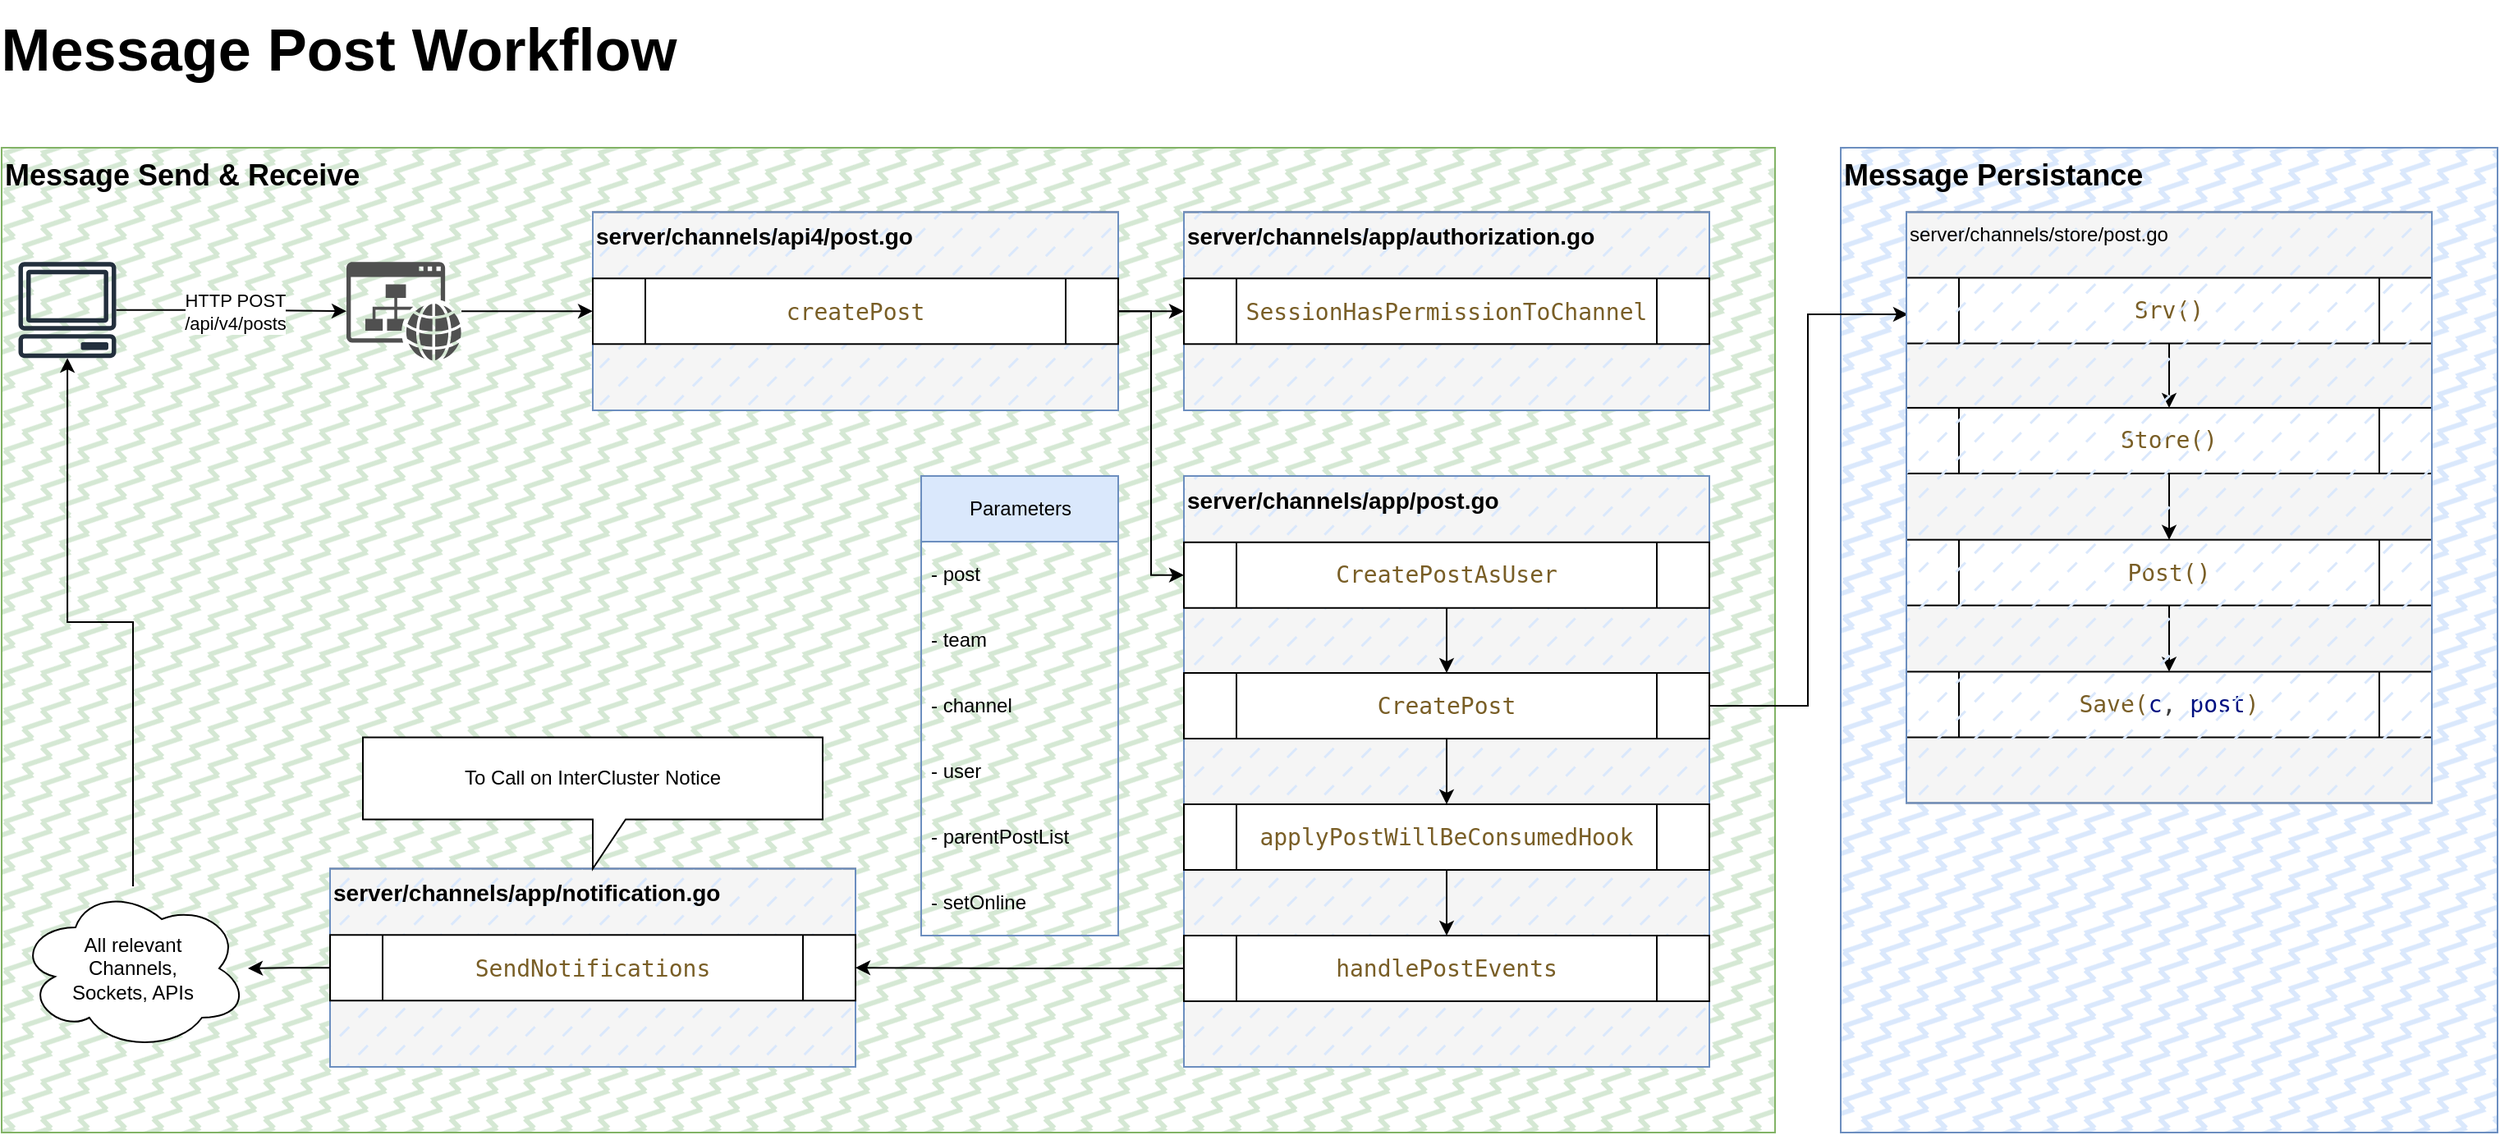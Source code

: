 <mxfile version="24.2.5" type="device">
  <diagram name="Page-1" id="s_8aUNFBbQeepLU4HA4D">
    <mxGraphModel dx="1687" dy="1027" grid="1" gridSize="10" guides="1" tooltips="1" connect="1" arrows="1" fold="1" page="1" pageScale="1" pageWidth="850" pageHeight="1100" math="0" shadow="0">
      <root>
        <mxCell id="0" />
        <mxCell id="1" parent="0" />
        <mxCell id="sb7a33DpKUGm08fc_Rfz-96" value="Message Persistance" style="rounded=0;whiteSpace=wrap;html=1;fillColor=#dae8fc;strokeColor=#6c8ebf;fillStyle=zigzag-line;fontSize=18;fontStyle=1;verticalAlign=top;align=left;" vertex="1" parent="1">
          <mxGeometry x="1160" y="200" width="400" height="600" as="geometry" />
        </mxCell>
        <mxCell id="sb7a33DpKUGm08fc_Rfz-94" value="&lt;font style=&quot;font-size: 18px;&quot;&gt;&lt;b&gt;Message Send &amp;amp; Receive&lt;/b&gt;&lt;/font&gt;" style="rounded=0;whiteSpace=wrap;html=1;fillColor=#d5e8d4;strokeColor=#82b366;fillStyle=zigzag-line;align=left;verticalAlign=top;" vertex="1" parent="1">
          <mxGeometry x="40" y="200" width="1080" height="600" as="geometry" />
        </mxCell>
        <mxCell id="sb7a33DpKUGm08fc_Rfz-3" value="" style="edgeStyle=orthogonalEdgeStyle;rounded=0;orthogonalLoop=1;jettySize=auto;html=1;" edge="1" parent="1" source="sb7a33DpKUGm08fc_Rfz-1" target="sb7a33DpKUGm08fc_Rfz-2">
          <mxGeometry relative="1" as="geometry" />
        </mxCell>
        <mxCell id="sb7a33DpKUGm08fc_Rfz-4" value="HTTP POST&lt;div&gt;/api/v4/posts&lt;/div&gt;" style="edgeLabel;html=1;align=center;verticalAlign=middle;resizable=0;points=[];" vertex="1" connectable="0" parent="sb7a33DpKUGm08fc_Rfz-3">
          <mxGeometry x="0.025" relative="1" as="geometry">
            <mxPoint as="offset" />
          </mxGeometry>
        </mxCell>
        <mxCell id="sb7a33DpKUGm08fc_Rfz-1" value="" style="sketch=0;outlineConnect=0;fontColor=#232F3E;gradientColor=none;fillColor=#232F3D;strokeColor=none;dashed=0;verticalLabelPosition=bottom;verticalAlign=top;align=center;html=1;fontSize=12;fontStyle=0;aspect=fixed;pointerEvents=1;shape=mxgraph.aws4.client;" vertex="1" parent="1">
          <mxGeometry x="50" y="269.61" width="60" height="58.46" as="geometry" />
        </mxCell>
        <mxCell id="sb7a33DpKUGm08fc_Rfz-55" value="" style="edgeStyle=orthogonalEdgeStyle;rounded=0;orthogonalLoop=1;jettySize=auto;html=1;" edge="1" parent="1" source="sb7a33DpKUGm08fc_Rfz-2" target="sb7a33DpKUGm08fc_Rfz-50">
          <mxGeometry relative="1" as="geometry" />
        </mxCell>
        <mxCell id="sb7a33DpKUGm08fc_Rfz-2" value="" style="sketch=0;pointerEvents=1;shadow=0;dashed=0;html=1;strokeColor=none;fillColor=#505050;labelPosition=center;verticalLabelPosition=bottom;verticalAlign=top;outlineConnect=0;align=center;shape=mxgraph.office.concepts.website;" vertex="1" parent="1">
          <mxGeometry x="250" y="269.61" width="70" height="60" as="geometry" />
        </mxCell>
        <mxCell id="sb7a33DpKUGm08fc_Rfz-7" style="edgeStyle=orthogonalEdgeStyle;rounded=0;orthogonalLoop=1;jettySize=auto;html=1;exitX=0.5;exitY=1;exitDx=0;exitDy=0;verticalAlign=middle;" edge="1" parent="1">
          <mxGeometry relative="1" as="geometry">
            <mxPoint x="440" y="340" as="sourcePoint" />
            <mxPoint x="440" y="340" as="targetPoint" />
          </mxGeometry>
        </mxCell>
        <mxCell id="sb7a33DpKUGm08fc_Rfz-16" value="Message Post Workflow" style="text;html=1;align=center;verticalAlign=middle;resizable=0;points=[];autosize=1;strokeColor=none;fillColor=none;fontSize=36;fontStyle=1" vertex="1" parent="1">
          <mxGeometry x="40" y="110" width="410" height="60" as="geometry" />
        </mxCell>
        <mxCell id="sb7a33DpKUGm08fc_Rfz-35" value="Parameters" style="swimlane;fontStyle=0;childLayout=stackLayout;horizontal=1;startSize=40;fillColor=#dae8fc;horizontalStack=0;resizeParent=1;resizeParentMax=0;resizeLast=0;collapsible=1;marginBottom=0;html=1;strokeColor=#6c8ebf;" vertex="1" parent="1">
          <mxGeometry x="600" y="400" width="120" height="280" as="geometry">
            <mxRectangle x="600" y="720" width="120" height="40" as="alternateBounds" />
          </mxGeometry>
        </mxCell>
        <mxCell id="sb7a33DpKUGm08fc_Rfz-36" value="- post" style="text;align=left;verticalAlign=middle;spacingLeft=4;spacingRight=4;overflow=hidden;rotatable=0;points=[[0,0.5],[1,0.5]];portConstraint=eastwest;whiteSpace=wrap;html=1;" vertex="1" parent="sb7a33DpKUGm08fc_Rfz-35">
          <mxGeometry y="40" width="120" height="40" as="geometry" />
        </mxCell>
        <mxCell id="sb7a33DpKUGm08fc_Rfz-37" value="- team" style="text;align=left;verticalAlign=middle;spacingLeft=4;spacingRight=4;overflow=hidden;rotatable=0;points=[[0,0.5],[1,0.5]];portConstraint=eastwest;whiteSpace=wrap;html=1;" vertex="1" parent="sb7a33DpKUGm08fc_Rfz-35">
          <mxGeometry y="80" width="120" height="40" as="geometry" />
        </mxCell>
        <mxCell id="sb7a33DpKUGm08fc_Rfz-38" value="- channel" style="text;align=left;verticalAlign=middle;spacingLeft=4;spacingRight=4;overflow=hidden;rotatable=0;points=[[0,0.5],[1,0.5]];portConstraint=eastwest;whiteSpace=wrap;html=1;" vertex="1" parent="sb7a33DpKUGm08fc_Rfz-35">
          <mxGeometry y="120" width="120" height="40" as="geometry" />
        </mxCell>
        <mxCell id="sb7a33DpKUGm08fc_Rfz-39" value="- user" style="text;align=left;verticalAlign=middle;spacingLeft=4;spacingRight=4;overflow=hidden;rotatable=0;points=[[0,0.5],[1,0.5]];portConstraint=eastwest;whiteSpace=wrap;html=1;" vertex="1" parent="sb7a33DpKUGm08fc_Rfz-35">
          <mxGeometry y="160" width="120" height="40" as="geometry" />
        </mxCell>
        <mxCell id="sb7a33DpKUGm08fc_Rfz-40" value="- parentPostList" style="text;align=left;verticalAlign=middle;spacingLeft=4;spacingRight=4;overflow=hidden;rotatable=0;points=[[0,0.5],[1,0.5]];portConstraint=eastwest;whiteSpace=wrap;html=1;" vertex="1" parent="sb7a33DpKUGm08fc_Rfz-35">
          <mxGeometry y="200" width="120" height="40" as="geometry" />
        </mxCell>
        <mxCell id="sb7a33DpKUGm08fc_Rfz-41" value="- setOnline" style="text;align=left;verticalAlign=middle;spacingLeft=4;spacingRight=4;overflow=hidden;rotatable=0;points=[[0,0.5],[1,0.5]];portConstraint=eastwest;whiteSpace=wrap;html=1;" vertex="1" parent="sb7a33DpKUGm08fc_Rfz-35">
          <mxGeometry y="240" width="120" height="40" as="geometry" />
        </mxCell>
        <mxCell id="sb7a33DpKUGm08fc_Rfz-51" value="" style="group;fillColor=#f5f5f5;fontColor=#333333;strokeColor=#666666;" vertex="1" connectable="0" parent="1">
          <mxGeometry x="400" y="239.23" width="320" height="120.77" as="geometry" />
        </mxCell>
        <mxCell id="sb7a33DpKUGm08fc_Rfz-48" value="&lt;span style=&quot;text-wrap: nowrap;&quot;&gt;&lt;font style=&quot;font-size: 14px;&quot;&gt;&lt;b&gt;server/channels/api4/post.go&lt;/b&gt;&lt;/font&gt;&lt;/span&gt;" style="whiteSpace=wrap;html=1;fillStyle=dashed;fillColor=#dae8fc;strokeColor=#6c8ebf;verticalAlign=top;align=left;" vertex="1" parent="sb7a33DpKUGm08fc_Rfz-51">
          <mxGeometry width="320" height="120.77" as="geometry" />
        </mxCell>
        <mxCell id="sb7a33DpKUGm08fc_Rfz-50" value="&lt;span style=&quot;color: rgb(121, 94, 38); font-family: &amp;quot;Droid Sans Mono&amp;quot;, &amp;quot;monospace&amp;quot;, monospace; font-size: 14px; text-align: left; white-space: pre; background-color: rgb(255, 255, 255);&quot;&gt;createPost&lt;/span&gt;" style="shape=process;whiteSpace=wrap;html=1;backgroundOutline=1;" vertex="1" parent="sb7a33DpKUGm08fc_Rfz-51">
          <mxGeometry y="40.39" width="320" height="40.0" as="geometry" />
        </mxCell>
        <mxCell id="sb7a33DpKUGm08fc_Rfz-52" value="" style="group;fillColor=#f5f5f5;fontColor=#333333;strokeColor=#666666;" vertex="1" connectable="0" parent="1">
          <mxGeometry x="760" y="239.23" width="320" height="120.77" as="geometry" />
        </mxCell>
        <mxCell id="sb7a33DpKUGm08fc_Rfz-53" value="&lt;span style=&quot;text-align: center; text-wrap: nowrap;&quot;&gt;&lt;b&gt;&lt;font style=&quot;font-size: 14px;&quot;&gt;server/channels/app/authorization.go&lt;/font&gt;&lt;/b&gt;&lt;/span&gt;" style="whiteSpace=wrap;html=1;fillStyle=dashed;fillColor=#dae8fc;strokeColor=#6c8ebf;verticalAlign=top;align=left;" vertex="1" parent="sb7a33DpKUGm08fc_Rfz-52">
          <mxGeometry width="320" height="120.77" as="geometry" />
        </mxCell>
        <mxCell id="sb7a33DpKUGm08fc_Rfz-54" value="&lt;span style=&quot;color: rgb(121, 94, 38); font-family: &amp;quot;Droid Sans Mono&amp;quot;, &amp;quot;monospace&amp;quot;, monospace; font-size: 14px; text-align: left; white-space: pre; background-color: rgb(255, 255, 255);&quot;&gt;SessionHasPermissionToChannel&lt;/span&gt;" style="shape=process;whiteSpace=wrap;html=1;backgroundOutline=1;" vertex="1" parent="sb7a33DpKUGm08fc_Rfz-52">
          <mxGeometry y="40.39" width="320" height="40" as="geometry" />
        </mxCell>
        <mxCell id="sb7a33DpKUGm08fc_Rfz-56" value="" style="edgeStyle=orthogonalEdgeStyle;rounded=0;orthogonalLoop=1;jettySize=auto;html=1;" edge="1" parent="1" source="sb7a33DpKUGm08fc_Rfz-50" target="sb7a33DpKUGm08fc_Rfz-54">
          <mxGeometry relative="1" as="geometry" />
        </mxCell>
        <mxCell id="sb7a33DpKUGm08fc_Rfz-83" value="" style="edgeStyle=orthogonalEdgeStyle;rounded=0;orthogonalLoop=1;jettySize=auto;html=1;entryX=0.003;entryY=0.173;entryDx=0;entryDy=0;entryPerimeter=0;" edge="1" parent="1" source="sb7a33DpKUGm08fc_Rfz-60" target="sb7a33DpKUGm08fc_Rfz-90">
          <mxGeometry relative="1" as="geometry" />
        </mxCell>
        <mxCell id="sb7a33DpKUGm08fc_Rfz-77" style="edgeStyle=orthogonalEdgeStyle;rounded=0;orthogonalLoop=1;jettySize=auto;html=1;entryX=1;entryY=0.5;entryDx=0;entryDy=0;" edge="1" parent="1" source="sb7a33DpKUGm08fc_Rfz-62" target="sb7a33DpKUGm08fc_Rfz-76">
          <mxGeometry relative="1" as="geometry" />
        </mxCell>
        <mxCell id="sb7a33DpKUGm08fc_Rfz-67" style="edgeStyle=orthogonalEdgeStyle;rounded=0;orthogonalLoop=1;jettySize=auto;html=1;entryX=0;entryY=0.5;entryDx=0;entryDy=0;" edge="1" parent="1" source="sb7a33DpKUGm08fc_Rfz-50" target="sb7a33DpKUGm08fc_Rfz-59">
          <mxGeometry relative="1" as="geometry" />
        </mxCell>
        <mxCell id="sb7a33DpKUGm08fc_Rfz-74" value="" style="group;fillColor=#f5f5f5;fontColor=#333333;strokeColor=#666666;" vertex="1" connectable="0" parent="1">
          <mxGeometry x="240" y="639.23" width="320" height="120.77" as="geometry" />
        </mxCell>
        <mxCell id="sb7a33DpKUGm08fc_Rfz-75" value="&lt;span style=&quot;text-align: center; text-wrap: nowrap;&quot;&gt;&lt;font style=&quot;font-size: 14px;&quot;&gt;&lt;b&gt;server/channels/app/notification.go&lt;/b&gt;&lt;/font&gt;&lt;/span&gt;" style="whiteSpace=wrap;html=1;fillStyle=dashed;fillColor=#dae8fc;strokeColor=#6c8ebf;verticalAlign=top;align=left;" vertex="1" parent="sb7a33DpKUGm08fc_Rfz-74">
          <mxGeometry width="320" height="120.77" as="geometry" />
        </mxCell>
        <mxCell id="sb7a33DpKUGm08fc_Rfz-76" value="&lt;div style=&quot;color: rgb(59, 59, 59); background-color: rgb(255, 255, 255); font-family: &amp;quot;Droid Sans Mono&amp;quot;, &amp;quot;monospace&amp;quot;, monospace; font-size: 14px; line-height: 19px; white-space: pre;&quot;&gt;&lt;span style=&quot;color: #795e26;&quot;&gt;SendNotifications&lt;/span&gt;&lt;/div&gt;" style="shape=process;whiteSpace=wrap;html=1;backgroundOutline=1;" vertex="1" parent="sb7a33DpKUGm08fc_Rfz-74">
          <mxGeometry y="40.39" width="320" height="40" as="geometry" />
        </mxCell>
        <mxCell id="sb7a33DpKUGm08fc_Rfz-80" style="edgeStyle=orthogonalEdgeStyle;rounded=0;orthogonalLoop=1;jettySize=auto;html=1;" edge="1" parent="1" source="sb7a33DpKUGm08fc_Rfz-78" target="sb7a33DpKUGm08fc_Rfz-1">
          <mxGeometry relative="1" as="geometry" />
        </mxCell>
        <mxCell id="sb7a33DpKUGm08fc_Rfz-78" value="All relevant&lt;br&gt;Channels, &lt;br&gt;Sockets, APIs" style="ellipse;shape=cloud;whiteSpace=wrap;html=1;" vertex="1" parent="1">
          <mxGeometry x="50" y="650" width="140" height="100" as="geometry" />
        </mxCell>
        <mxCell id="sb7a33DpKUGm08fc_Rfz-79" value="" style="edgeStyle=orthogonalEdgeStyle;rounded=0;orthogonalLoop=1;jettySize=auto;html=1;" edge="1" parent="1" source="sb7a33DpKUGm08fc_Rfz-76" target="sb7a33DpKUGm08fc_Rfz-78">
          <mxGeometry relative="1" as="geometry" />
        </mxCell>
        <mxCell id="sb7a33DpKUGm08fc_Rfz-81" value="To Call on InterCluster Notice" style="shape=callout;whiteSpace=wrap;html=1;perimeter=calloutPerimeter;" vertex="1" parent="1">
          <mxGeometry x="260" y="559.23" width="280" height="80" as="geometry" />
        </mxCell>
        <mxCell id="sb7a33DpKUGm08fc_Rfz-91" value="" style="group;fillColor=#f5f5f5;fontColor=#333333;strokeColor=#666666;" vertex="1" connectable="0" parent="1">
          <mxGeometry x="760" y="400" width="320" height="360" as="geometry" />
        </mxCell>
        <mxCell id="sb7a33DpKUGm08fc_Rfz-58" value="&lt;span style=&quot;text-align: center; text-wrap: nowrap;&quot;&gt;&lt;font style=&quot;font-size: 14px;&quot;&gt;&lt;b&gt;server/channels/app/post.go&lt;/b&gt;&lt;/font&gt;&lt;/span&gt;" style="whiteSpace=wrap;html=1;fillStyle=dashed;fillColor=#dae8fc;strokeColor=#6c8ebf;verticalAlign=top;align=left;" vertex="1" parent="sb7a33DpKUGm08fc_Rfz-91">
          <mxGeometry width="320" height="360" as="geometry" />
        </mxCell>
        <mxCell id="sb7a33DpKUGm08fc_Rfz-69" style="edgeStyle=orthogonalEdgeStyle;rounded=0;orthogonalLoop=1;jettySize=auto;html=1;entryX=0.5;entryY=0;entryDx=0;entryDy=0;" edge="1" parent="sb7a33DpKUGm08fc_Rfz-91" source="sb7a33DpKUGm08fc_Rfz-59" target="sb7a33DpKUGm08fc_Rfz-60">
          <mxGeometry relative="1" as="geometry" />
        </mxCell>
        <mxCell id="sb7a33DpKUGm08fc_Rfz-59" value="&lt;span style=&quot;color: rgb(121, 94, 38); font-family: &amp;quot;Droid Sans Mono&amp;quot;, &amp;quot;monospace&amp;quot;, monospace; font-size: 14px; text-align: left; white-space: pre; background-color: rgb(255, 255, 255);&quot;&gt;CreatePostAsUser&lt;/span&gt;" style="shape=process;whiteSpace=wrap;html=1;backgroundOutline=1;" vertex="1" parent="sb7a33DpKUGm08fc_Rfz-91">
          <mxGeometry y="40.39" width="320" height="40" as="geometry" />
        </mxCell>
        <mxCell id="sb7a33DpKUGm08fc_Rfz-70" style="edgeStyle=orthogonalEdgeStyle;rounded=0;orthogonalLoop=1;jettySize=auto;html=1;entryX=0.5;entryY=0;entryDx=0;entryDy=0;" edge="1" parent="sb7a33DpKUGm08fc_Rfz-91" source="sb7a33DpKUGm08fc_Rfz-60" target="sb7a33DpKUGm08fc_Rfz-61">
          <mxGeometry relative="1" as="geometry" />
        </mxCell>
        <mxCell id="sb7a33DpKUGm08fc_Rfz-60" value="&lt;span style=&quot;color: rgb(121, 94, 38); font-family: &amp;quot;Droid Sans Mono&amp;quot;, &amp;quot;monospace&amp;quot;, monospace; font-size: 14px; text-align: left; white-space: pre; background-color: rgb(255, 255, 255);&quot;&gt;CreatePost&lt;/span&gt;" style="shape=process;whiteSpace=wrap;html=1;backgroundOutline=1;" vertex="1" parent="sb7a33DpKUGm08fc_Rfz-91">
          <mxGeometry y="120" width="320" height="40" as="geometry" />
        </mxCell>
        <mxCell id="sb7a33DpKUGm08fc_Rfz-71" style="edgeStyle=orthogonalEdgeStyle;rounded=0;orthogonalLoop=1;jettySize=auto;html=1;entryX=0.5;entryY=0;entryDx=0;entryDy=0;" edge="1" parent="sb7a33DpKUGm08fc_Rfz-91" source="sb7a33DpKUGm08fc_Rfz-61" target="sb7a33DpKUGm08fc_Rfz-62">
          <mxGeometry relative="1" as="geometry" />
        </mxCell>
        <mxCell id="sb7a33DpKUGm08fc_Rfz-61" value="&lt;span style=&quot;color: rgb(121, 94, 38); font-family: &amp;quot;Droid Sans Mono&amp;quot;, &amp;quot;monospace&amp;quot;, monospace; font-size: 14px; text-align: left; white-space: pre; background-color: rgb(255, 255, 255);&quot;&gt;applyPostWillBeConsumedHook&lt;/span&gt;" style="shape=process;whiteSpace=wrap;html=1;backgroundOutline=1;" vertex="1" parent="sb7a33DpKUGm08fc_Rfz-91">
          <mxGeometry y="200" width="320" height="40" as="geometry" />
        </mxCell>
        <mxCell id="sb7a33DpKUGm08fc_Rfz-62" value="&lt;span style=&quot;color: rgb(121, 94, 38); font-family: &amp;quot;Droid Sans Mono&amp;quot;, &amp;quot;monospace&amp;quot;, monospace; font-size: 14px; text-align: left; white-space: pre; background-color: rgb(255, 255, 255);&quot;&gt;handlePostEvents&lt;/span&gt;" style="shape=process;whiteSpace=wrap;html=1;backgroundOutline=1;" vertex="1" parent="sb7a33DpKUGm08fc_Rfz-91">
          <mxGeometry y="280" width="320" height="40" as="geometry" />
        </mxCell>
        <mxCell id="sb7a33DpKUGm08fc_Rfz-93" value="" style="group;fillColor=#f5f5f5;fontColor=#333333;strokeColor=#666666;" vertex="1" connectable="0" parent="1">
          <mxGeometry x="1200" y="239.23" width="320" height="360" as="geometry" />
        </mxCell>
        <mxCell id="sb7a33DpKUGm08fc_Rfz-89" value="" style="edgeStyle=orthogonalEdgeStyle;rounded=0;orthogonalLoop=1;jettySize=auto;html=1;" edge="1" parent="sb7a33DpKUGm08fc_Rfz-93" source="sb7a33DpKUGm08fc_Rfz-86" target="sb7a33DpKUGm08fc_Rfz-88">
          <mxGeometry relative="1" as="geometry" />
        </mxCell>
        <mxCell id="sb7a33DpKUGm08fc_Rfz-88" value="&lt;span style=&quot;color: rgb(121, 94, 38); font-family: &amp;quot;Droid Sans Mono&amp;quot;, &amp;quot;monospace&amp;quot;, monospace; font-size: 14px; text-align: left; white-space: pre; background-color: rgb(255, 255, 255);&quot;&gt;Save(&lt;/span&gt;&lt;span style=&quot;font-family: &amp;quot;Droid Sans Mono&amp;quot;, &amp;quot;monospace&amp;quot;, monospace; font-size: 14px; white-space: pre; color: rgb(0, 16, 128);&quot;&gt;c&lt;/span&gt;&lt;span style=&quot;background-color: rgb(255, 255, 255); color: rgb(59, 59, 59); font-family: &amp;quot;Droid Sans Mono&amp;quot;, &amp;quot;monospace&amp;quot;, monospace; font-size: 14px; white-space: pre;&quot;&gt;, &lt;/span&gt;&lt;span style=&quot;font-family: &amp;quot;Droid Sans Mono&amp;quot;, &amp;quot;monospace&amp;quot;, monospace; font-size: 14px; white-space: pre; color: rgb(0, 16, 128);&quot;&gt;post&lt;/span&gt;&lt;span style=&quot;background-color: rgb(255, 255, 255); color: rgb(121, 94, 38); font-family: &amp;quot;Droid Sans Mono&amp;quot;, &amp;quot;monospace&amp;quot;, monospace; font-size: 14px; text-align: left; white-space: pre;&quot;&gt;)&lt;/span&gt;" style="shape=process;whiteSpace=wrap;html=1;backgroundOutline=1;" vertex="1" parent="sb7a33DpKUGm08fc_Rfz-93">
          <mxGeometry y="280" width="320" height="40" as="geometry" />
        </mxCell>
        <mxCell id="sb7a33DpKUGm08fc_Rfz-85" value="" style="edgeStyle=orthogonalEdgeStyle;rounded=0;orthogonalLoop=1;jettySize=auto;html=1;" edge="1" parent="sb7a33DpKUGm08fc_Rfz-93" source="sb7a33DpKUGm08fc_Rfz-82" target="sb7a33DpKUGm08fc_Rfz-84">
          <mxGeometry relative="1" as="geometry" />
        </mxCell>
        <mxCell id="sb7a33DpKUGm08fc_Rfz-82" value="&lt;span style=&quot;color: rgb(121, 94, 38); font-family: &amp;quot;Droid Sans Mono&amp;quot;, &amp;quot;monospace&amp;quot;, monospace; font-size: 14px; text-align: left; white-space: pre; background-color: rgb(255, 255, 255);&quot;&gt;Srv()&lt;/span&gt;" style="shape=process;whiteSpace=wrap;html=1;backgroundOutline=1;" vertex="1" parent="sb7a33DpKUGm08fc_Rfz-93">
          <mxGeometry y="40" width="320" height="40" as="geometry" />
        </mxCell>
        <mxCell id="sb7a33DpKUGm08fc_Rfz-87" value="" style="edgeStyle=orthogonalEdgeStyle;rounded=0;orthogonalLoop=1;jettySize=auto;html=1;" edge="1" parent="sb7a33DpKUGm08fc_Rfz-93" source="sb7a33DpKUGm08fc_Rfz-84" target="sb7a33DpKUGm08fc_Rfz-86">
          <mxGeometry relative="1" as="geometry" />
        </mxCell>
        <mxCell id="sb7a33DpKUGm08fc_Rfz-84" value="&lt;span style=&quot;color: rgb(121, 94, 38); font-family: &amp;quot;Droid Sans Mono&amp;quot;, &amp;quot;monospace&amp;quot;, monospace; font-size: 14px; text-align: left; white-space: pre; background-color: rgb(255, 255, 255);&quot;&gt;Store()&lt;/span&gt;" style="shape=process;whiteSpace=wrap;html=1;backgroundOutline=1;" vertex="1" parent="sb7a33DpKUGm08fc_Rfz-93">
          <mxGeometry y="119.23" width="320" height="40" as="geometry" />
        </mxCell>
        <mxCell id="sb7a33DpKUGm08fc_Rfz-86" value="&lt;span style=&quot;color: rgb(121, 94, 38); font-family: &amp;quot;Droid Sans Mono&amp;quot;, &amp;quot;monospace&amp;quot;, monospace; font-size: 14px; text-align: left; white-space: pre; background-color: rgb(255, 255, 255);&quot;&gt;Post()&lt;/span&gt;" style="shape=process;whiteSpace=wrap;html=1;backgroundOutline=1;" vertex="1" parent="sb7a33DpKUGm08fc_Rfz-93">
          <mxGeometry y="199.61" width="320" height="40" as="geometry" />
        </mxCell>
        <mxCell id="sb7a33DpKUGm08fc_Rfz-90" value="&lt;span style=&quot;text-align: center; text-wrap: nowrap;&quot;&gt;server/channels/store/post.go&lt;/span&gt;" style="whiteSpace=wrap;html=1;fillStyle=dashed;fillColor=#dae8fc;strokeColor=#6c8ebf;verticalAlign=top;align=left;" vertex="1" parent="sb7a33DpKUGm08fc_Rfz-93">
          <mxGeometry width="320" height="360" as="geometry" />
        </mxCell>
      </root>
    </mxGraphModel>
  </diagram>
</mxfile>
